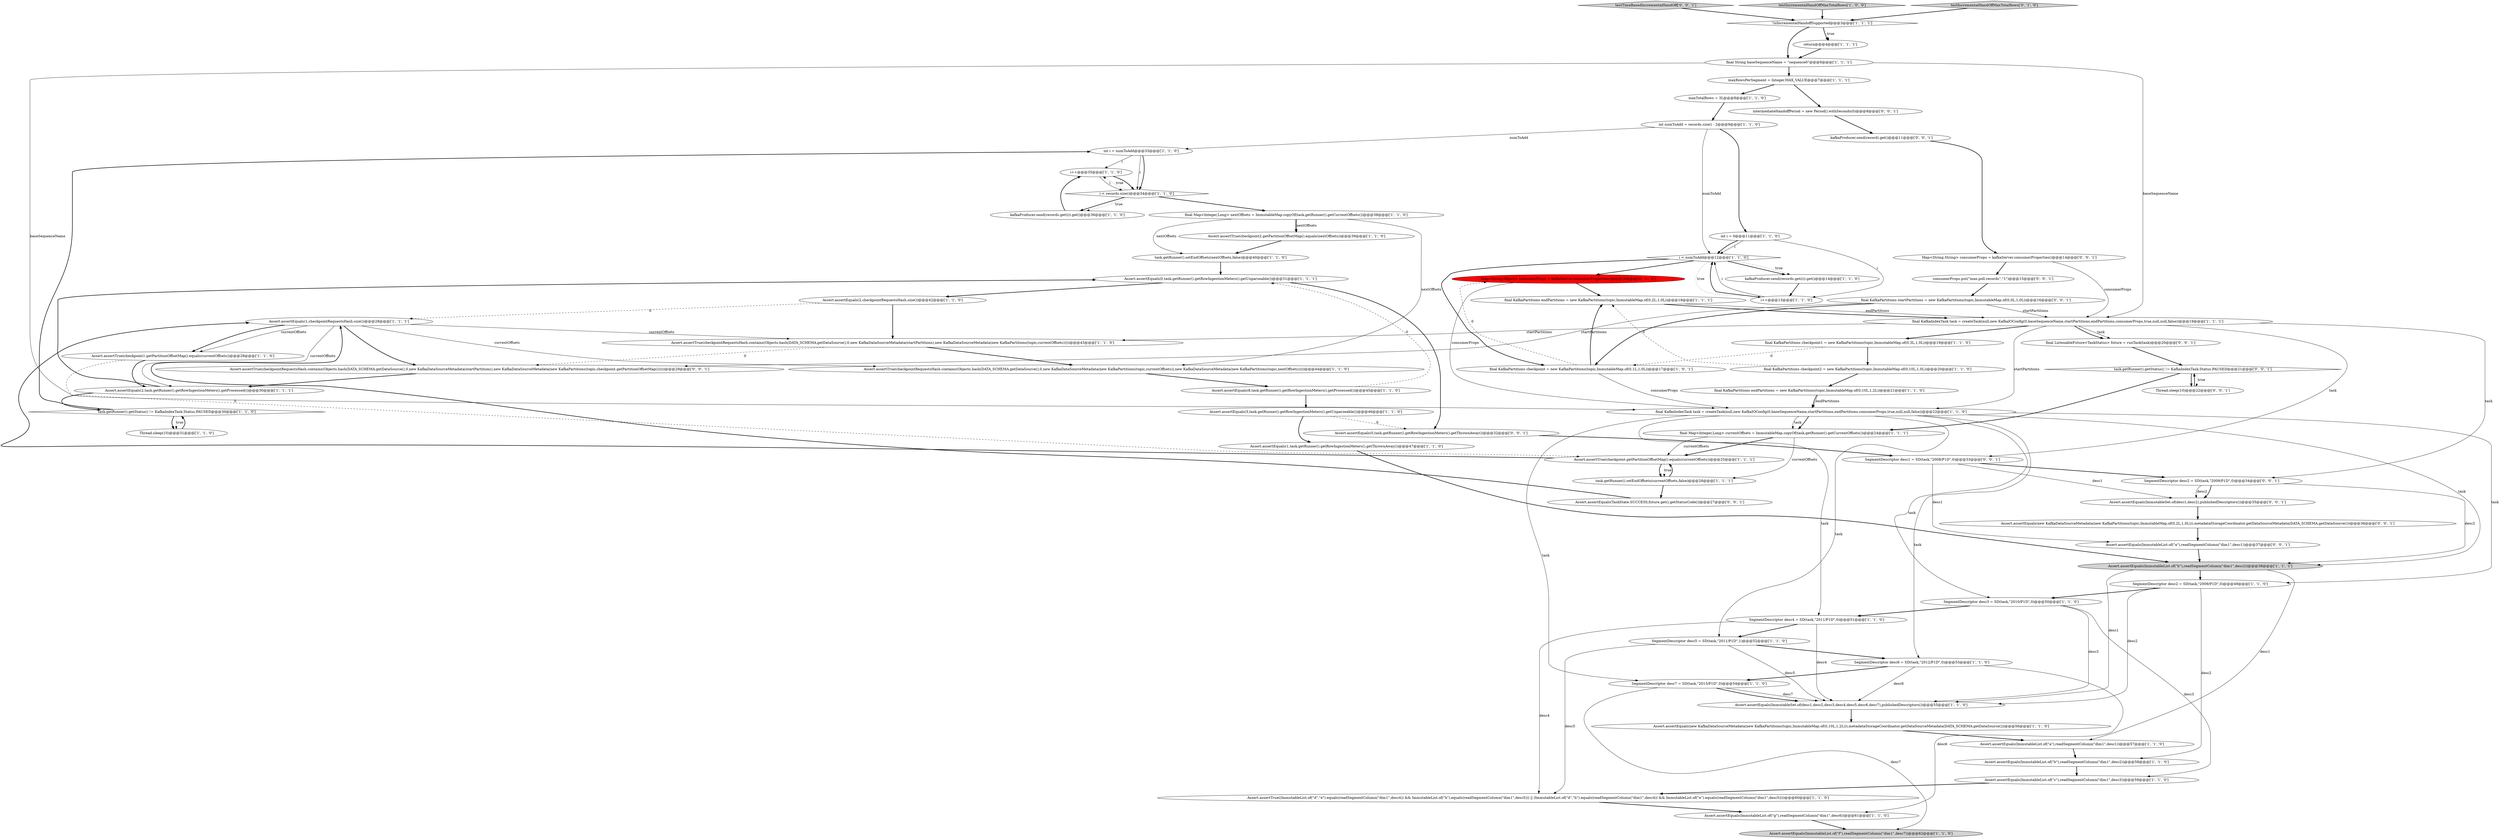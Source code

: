 digraph {
7 [style = filled, label = "maxTotalRows = 3L@@@8@@@['1', '1', '0']", fillcolor = white, shape = ellipse image = "AAA0AAABBB1BBB"];
51 [style = filled, label = "Assert.assertEquals(ImmutableList.of(\"f\"),readSegmentColumn(\"dim1\",desc7))@@@62@@@['1', '1', '0']", fillcolor = lightgray, shape = ellipse image = "AAA0AAABBB1BBB"];
8 [style = filled, label = "final KafkaIndexTask task = createTask(null,new KafkaIOConfig(0,baseSequenceName,startPartitions,endPartitions,consumerProps,true,null,null,false))@@@19@@@['1', '1', '1']", fillcolor = white, shape = ellipse image = "AAA0AAABBB1BBB"];
43 [style = filled, label = "int numToAdd = records.size() - 2@@@9@@@['1', '1', '0']", fillcolor = white, shape = ellipse image = "AAA0AAABBB1BBB"];
38 [style = filled, label = "i++@@@35@@@['1', '1', '0']", fillcolor = white, shape = ellipse image = "AAA0AAABBB1BBB"];
15 [style = filled, label = "task.getRunner().setEndOffsets(nextOffsets,false)@@@40@@@['1', '1', '0']", fillcolor = white, shape = ellipse image = "AAA0AAABBB1BBB"];
16 [style = filled, label = "Assert.assertEquals(0,task.getRunner().getRowIngestionMeters().getUnparseable())@@@31@@@['1', '1', '1']", fillcolor = white, shape = ellipse image = "AAA0AAABBB1BBB"];
40 [style = filled, label = "SegmentDescriptor desc5 = SD(task,\"2011/P1D\",1)@@@52@@@['1', '1', '0']", fillcolor = white, shape = ellipse image = "AAA0AAABBB1BBB"];
23 [style = filled, label = "Assert.assertEquals(ImmutableSet.of(desc1,desc2,desc3,desc4,desc5,desc6,desc7),publishedDescriptors())@@@55@@@['1', '1', '0']", fillcolor = white, shape = ellipse image = "AAA0AAABBB1BBB"];
49 [style = filled, label = "task.getRunner().setEndOffsets(currentOffsets,false)@@@26@@@['1', '1', '1']", fillcolor = white, shape = ellipse image = "AAA0AAABBB1BBB"];
58 [style = filled, label = "final ListenableFuture<TaskStatus> future = runTask(task)@@@20@@@['0', '0', '1']", fillcolor = white, shape = ellipse image = "AAA0AAABBB3BBB"];
35 [style = filled, label = "Assert.assertTrue(checkpointRequestsHash.contains(Objects.hash(DATA_SCHEMA.getDataSource(),0,new KafkaDataSourceMetadata(new KafkaPartitions(topic,currentOffsets)),new KafkaDataSourceMetadata(new KafkaPartitions(topic,nextOffsets)))))@@@44@@@['1', '1', '0']", fillcolor = white, shape = ellipse image = "AAA0AAABBB1BBB"];
39 [style = filled, label = "Assert.assertTrue(checkpointRequestsHash.contains(Objects.hash(DATA_SCHEMA.getDataSource(),0,new KafkaDataSourceMetadata(startPartitions),new KafkaDataSourceMetadata(new KafkaPartitions(topic,currentOffsets)))))@@@43@@@['1', '1', '0']", fillcolor = white, shape = ellipse image = "AAA0AAABBB1BBB"];
17 [style = filled, label = "Assert.assertEquals(3,task.getRunner().getRowIngestionMeters().getUnparseable())@@@46@@@['1', '1', '0']", fillcolor = white, shape = ellipse image = "AAA0AAABBB1BBB"];
5 [style = filled, label = "Assert.assertEquals(2,checkpointRequestsHash.size())@@@42@@@['1', '1', '0']", fillcolor = white, shape = ellipse image = "AAA0AAABBB1BBB"];
46 [style = filled, label = "final KafkaIndexTask task = createTask(null,new KafkaIOConfig(0,baseSequenceName,startPartitions,endPartitions,consumerProps,true,null,null,false))@@@22@@@['1', '1', '0']", fillcolor = white, shape = ellipse image = "AAA0AAABBB1BBB"];
62 [style = filled, label = "Assert.assertEquals(ImmutableSet.of(desc1,desc2),publishedDescriptors())@@@35@@@['0', '0', '1']", fillcolor = white, shape = ellipse image = "AAA0AAABBB3BBB"];
33 [style = filled, label = "SegmentDescriptor desc7 = SD(task,\"2013/P1D\",0)@@@54@@@['1', '1', '0']", fillcolor = white, shape = ellipse image = "AAA0AAABBB1BBB"];
18 [style = filled, label = "Assert.assertTrue((ImmutableList.of(\"d\",\"e\").equals(readSegmentColumn(\"dim1\",desc4)) && ImmutableList.of(\"h\").equals(readSegmentColumn(\"dim1\",desc5))) || (ImmutableList.of(\"d\",\"h\").equals(readSegmentColumn(\"dim1\",desc4)) && ImmutableList.of(\"e\").equals(readSegmentColumn(\"dim1\",desc5))))@@@60@@@['1', '1', '0']", fillcolor = white, shape = ellipse image = "AAA0AAABBB1BBB"];
54 [style = filled, label = "maxRowsPerSegment = Integer.MAX_VALUE@@@7@@@['1', '1', '1']", fillcolor = white, shape = ellipse image = "AAA0AAABBB1BBB"];
52 [style = filled, label = "Assert.assertEquals(ImmutableList.of(\"b\"),readSegmentColumn(\"dim1\",desc2))@@@58@@@['1', '1', '0']", fillcolor = white, shape = ellipse image = "AAA0AAABBB1BBB"];
37 [style = filled, label = "SegmentDescriptor desc4 = SD(task,\"2011/P1D\",0)@@@51@@@['1', '1', '0']", fillcolor = white, shape = ellipse image = "AAA0AAABBB1BBB"];
72 [style = filled, label = "SegmentDescriptor desc1 = SD(task,\"2008/P1D\",0)@@@33@@@['0', '0', '1']", fillcolor = white, shape = ellipse image = "AAA0AAABBB3BBB"];
11 [style = filled, label = "SegmentDescriptor desc6 = SD(task,\"2012/P1D\",0)@@@53@@@['1', '1', '0']", fillcolor = white, shape = ellipse image = "AAA0AAABBB1BBB"];
28 [style = filled, label = "Thread.sleep(10)@@@31@@@['1', '1', '0']", fillcolor = white, shape = ellipse image = "AAA0AAABBB1BBB"];
30 [style = filled, label = "task.getRunner().getStatus() != KafkaIndexTask.Status.PAUSED@@@30@@@['1', '1', '0']", fillcolor = white, shape = diamond image = "AAA0AAABBB1BBB"];
24 [style = filled, label = "Assert.assertEquals(1,checkpointRequestsHash.size())@@@28@@@['1', '1', '1']", fillcolor = white, shape = ellipse image = "AAA0AAABBB1BBB"];
3 [style = filled, label = "Assert.assertEquals(new KafkaDataSourceMetadata(new KafkaPartitions(topic,ImmutableMap.of(0,10L,1,2L))),metadataStorageCoordinator.getDataSourceMetadata(DATA_SCHEMA.getDataSource()))@@@56@@@['1', '1', '0']", fillcolor = white, shape = ellipse image = "AAA0AAABBB1BBB"];
22 [style = filled, label = "int i = numToAdd@@@33@@@['1', '1', '0']", fillcolor = white, shape = ellipse image = "AAA0AAABBB1BBB"];
27 [style = filled, label = "final KafkaPartitions checkpoint1 = new KafkaPartitions(topic,ImmutableMap.of(0,3L,1,0L))@@@19@@@['1', '1', '0']", fillcolor = white, shape = ellipse image = "AAA0AAABBB1BBB"];
66 [style = filled, label = "Assert.assertEquals(TaskState.SUCCESS,future.get().getStatusCode())@@@27@@@['0', '0', '1']", fillcolor = white, shape = ellipse image = "AAA0AAABBB3BBB"];
31 [style = filled, label = "final KafkaPartitions endPartitions = new KafkaPartitions(topic,ImmutableMap.of(0,2L,1,0L))@@@18@@@['1', '1', '1']", fillcolor = white, shape = ellipse image = "AAA0AAABBB1BBB"];
67 [style = filled, label = "final KafkaPartitions startPartitions = new KafkaPartitions(topic,ImmutableMap.of(0,0L,1,0L))@@@16@@@['0', '0', '1']", fillcolor = white, shape = ellipse image = "AAA0AAABBB3BBB"];
13 [style = filled, label = "Assert.assertTrue(checkpoint1.getPartitionOffsetMap().equals(currentOffsets))@@@28@@@['1', '1', '0']", fillcolor = white, shape = ellipse image = "AAA0AAABBB1BBB"];
65 [style = filled, label = "SegmentDescriptor desc2 = SD(task,\"2009/P1D\",0)@@@34@@@['0', '0', '1']", fillcolor = white, shape = ellipse image = "AAA0AAABBB3BBB"];
2 [style = filled, label = "Assert.assertTrue(checkpoint.getPartitionOffsetMap().equals(currentOffsets))@@@25@@@['1', '1', '1']", fillcolor = white, shape = ellipse image = "AAA0AAABBB1BBB"];
53 [style = filled, label = "Assert.assertEquals(ImmutableList.of(\"c\"),readSegmentColumn(\"dim1\",desc3))@@@59@@@['1', '1', '0']", fillcolor = white, shape = ellipse image = "AAA0AAABBB1BBB"];
29 [style = filled, label = "final KafkaPartitions endPartitions = new KafkaPartitions(topic,ImmutableMap.of(0,10L,1,2L))@@@21@@@['1', '1', '0']", fillcolor = white, shape = ellipse image = "AAA0AAABBB1BBB"];
20 [style = filled, label = "final KafkaPartitions checkpoint2 = new KafkaPartitions(topic,ImmutableMap.of(0,10L,1,0L))@@@20@@@['1', '1', '0']", fillcolor = white, shape = ellipse image = "AAA0AAABBB1BBB"];
61 [style = filled, label = "testTimeBasedIncrementalHandOff['0', '0', '1']", fillcolor = lightgray, shape = diamond image = "AAA0AAABBB3BBB"];
56 [style = filled, label = "Map<String,Object> consumerProps = kafkaServer.consumerProperties()@@@16@@@['0', '1', '0']", fillcolor = red, shape = ellipse image = "AAA1AAABBB2BBB"];
4 [style = filled, label = "SegmentDescriptor desc3 = SD(task,\"2010/P1D\",0)@@@50@@@['1', '1', '0']", fillcolor = white, shape = ellipse image = "AAA0AAABBB1BBB"];
45 [style = filled, label = "final String baseSequenceName = \"sequence0\"@@@6@@@['1', '1', '1']", fillcolor = white, shape = ellipse image = "AAA0AAABBB1BBB"];
60 [style = filled, label = "kafkaProducer.send(record).get()@@@11@@@['0', '0', '1']", fillcolor = white, shape = ellipse image = "AAA0AAABBB3BBB"];
68 [style = filled, label = "task.getRunner().getStatus() != KafkaIndexTask.Status.PAUSED@@@21@@@['0', '0', '1']", fillcolor = white, shape = diamond image = "AAA0AAABBB3BBB"];
71 [style = filled, label = "Assert.assertEquals(ImmutableList.of(\"a\"),readSegmentColumn(\"dim1\",desc1))@@@37@@@['0', '0', '1']", fillcolor = white, shape = ellipse image = "AAA0AAABBB3BBB"];
70 [style = filled, label = "Assert.assertEquals(0,task.getRunner().getRowIngestionMeters().getThrownAway())@@@32@@@['0', '0', '1']", fillcolor = white, shape = ellipse image = "AAA0AAABBB3BBB"];
63 [style = filled, label = "Map<String,String> consumerProps = kafkaServer.consumerProperties()@@@14@@@['0', '0', '1']", fillcolor = white, shape = ellipse image = "AAA0AAABBB3BBB"];
14 [style = filled, label = "Assert.assertEquals(2,task.getRunner().getRowIngestionMeters().getProcessed())@@@30@@@['1', '1', '1']", fillcolor = white, shape = ellipse image = "AAA0AAABBB1BBB"];
1 [style = filled, label = "SegmentDescriptor desc2 = SD(task,\"2009/P1D\",0)@@@49@@@['1', '1', '0']", fillcolor = white, shape = ellipse image = "AAA0AAABBB1BBB"];
32 [style = filled, label = "Assert.assertTrue(checkpoint2.getPartitionOffsetMap().equals(nextOffsets))@@@39@@@['1', '1', '0']", fillcolor = white, shape = ellipse image = "AAA0AAABBB1BBB"];
12 [style = filled, label = "return@@@4@@@['1', '1', '1']", fillcolor = white, shape = ellipse image = "AAA0AAABBB1BBB"];
21 [style = filled, label = "final KafkaPartitions checkpoint = new KafkaPartitions(topic,ImmutableMap.of(0,1L,1,0L))@@@17@@@['1', '0', '1']", fillcolor = white, shape = ellipse image = "AAA0AAABBB1BBB"];
57 [style = filled, label = "consumerProps.put(\"max.poll.records\",\"1\")@@@15@@@['0', '0', '1']", fillcolor = white, shape = ellipse image = "AAA0AAABBB3BBB"];
64 [style = filled, label = "Thread.sleep(10)@@@22@@@['0', '0', '1']", fillcolor = white, shape = ellipse image = "AAA0AAABBB3BBB"];
73 [style = filled, label = "Assert.assertEquals(new KafkaDataSourceMetadata(new KafkaPartitions(topic,ImmutableMap.of(0,2L,1,0L))),metadataStorageCoordinator.getDataSourceMetadata(DATA_SCHEMA.getDataSource()))@@@36@@@['0', '0', '1']", fillcolor = white, shape = ellipse image = "AAA0AAABBB3BBB"];
50 [style = filled, label = "Assert.assertEquals(ImmutableList.of(\"b\"),readSegmentColumn(\"dim1\",desc2))@@@38@@@['1', '1', '1']", fillcolor = lightgray, shape = ellipse image = "AAA0AAABBB1BBB"];
48 [style = filled, label = "i < records.size()@@@34@@@['1', '1', '0']", fillcolor = white, shape = diamond image = "AAA0AAABBB1BBB"];
41 [style = filled, label = "i++@@@13@@@['1', '1', '0']", fillcolor = white, shape = ellipse image = "AAA0AAABBB1BBB"];
69 [style = filled, label = "intermediateHandoffPeriod = new Period().withSeconds(0)@@@8@@@['0', '0', '1']", fillcolor = white, shape = ellipse image = "AAA0AAABBB3BBB"];
0 [style = filled, label = "kafkaProducer.send(records.get(i)).get()@@@36@@@['1', '1', '0']", fillcolor = white, shape = ellipse image = "AAA0AAABBB1BBB"];
19 [style = filled, label = "Assert.assertEquals(ImmutableList.of(\"g\"),readSegmentColumn(\"dim1\",desc6))@@@61@@@['1', '1', '0']", fillcolor = white, shape = ellipse image = "AAA0AAABBB1BBB"];
25 [style = filled, label = "testIncrementalHandOffMaxTotalRows['1', '0', '0']", fillcolor = lightgray, shape = diamond image = "AAA0AAABBB1BBB"];
36 [style = filled, label = "Assert.assertEquals(8,task.getRunner().getRowIngestionMeters().getProcessed())@@@45@@@['1', '1', '0']", fillcolor = white, shape = ellipse image = "AAA0AAABBB1BBB"];
26 [style = filled, label = "!isIncrementalHandoffSupported@@@3@@@['1', '1', '1']", fillcolor = white, shape = diamond image = "AAA0AAABBB1BBB"];
44 [style = filled, label = "final Map<Integer,Long> nextOffsets = ImmutableMap.copyOf(task.getRunner().getCurrentOffsets())@@@38@@@['1', '1', '0']", fillcolor = white, shape = ellipse image = "AAA0AAABBB1BBB"];
6 [style = filled, label = "final Map<Integer,Long> currentOffsets = ImmutableMap.copyOf(task.getRunner().getCurrentOffsets())@@@24@@@['1', '1', '1']", fillcolor = white, shape = ellipse image = "AAA0AAABBB1BBB"];
47 [style = filled, label = "i < numToAdd@@@12@@@['1', '1', '0']", fillcolor = white, shape = diamond image = "AAA0AAABBB1BBB"];
10 [style = filled, label = "Assert.assertEquals(1,task.getRunner().getRowIngestionMeters().getThrownAway())@@@47@@@['1', '1', '0']", fillcolor = white, shape = ellipse image = "AAA0AAABBB1BBB"];
55 [style = filled, label = "testIncrementalHandOffMaxTotalRows['0', '1', '0']", fillcolor = lightgray, shape = diamond image = "AAA0AAABBB2BBB"];
9 [style = filled, label = "kafkaProducer.send(records.get(i)).get()@@@14@@@['1', '1', '0']", fillcolor = white, shape = ellipse image = "AAA0AAABBB1BBB"];
42 [style = filled, label = "Assert.assertEquals(ImmutableList.of(\"a\"),readSegmentColumn(\"dim1\",desc1))@@@57@@@['1', '1', '0']", fillcolor = white, shape = ellipse image = "AAA0AAABBB1BBB"];
59 [style = filled, label = "Assert.assertTrue(checkpointRequestsHash.contains(Objects.hash(DATA_SCHEMA.getDataSource(),0,new KafkaDataSourceMetadata(startPartitions),new KafkaDataSourceMetadata(new KafkaPartitions(topic,checkpoint.getPartitionOffsetMap())))))@@@29@@@['0', '0', '1']", fillcolor = white, shape = ellipse image = "AAA0AAABBB3BBB"];
34 [style = filled, label = "int i = 0@@@11@@@['1', '1', '0']", fillcolor = white, shape = ellipse image = "AAA0AAABBB1BBB"];
43->22 [style = solid, label="numToAdd"];
47->9 [style = bold, label=""];
12->45 [style = bold, label=""];
69->60 [style = bold, label=""];
67->8 [style = solid, label="startPartitions"];
68->64 [style = dotted, label="true"];
65->62 [style = bold, label=""];
26->12 [style = dotted, label="true"];
22->48 [style = solid, label="i"];
5->24 [style = dashed, label="0"];
39->59 [style = dashed, label="0"];
62->73 [style = bold, label=""];
1->23 [style = solid, label="desc2"];
11->19 [style = solid, label="desc6"];
37->23 [style = solid, label="desc4"];
26->12 [style = bold, label=""];
40->11 [style = bold, label=""];
21->31 [style = bold, label=""];
30->28 [style = bold, label=""];
57->67 [style = bold, label=""];
46->33 [style = solid, label="task"];
2->49 [style = bold, label=""];
50->42 [style = solid, label="desc1"];
29->46 [style = bold, label=""];
60->63 [style = bold, label=""];
11->33 [style = bold, label=""];
7->43 [style = bold, label=""];
73->71 [style = bold, label=""];
36->17 [style = bold, label=""];
2->24 [style = bold, label=""];
8->27 [style = bold, label=""];
13->14 [style = bold, label=""];
56->46 [style = solid, label="consumerProps"];
10->50 [style = bold, label=""];
14->16 [style = bold, label=""];
43->47 [style = solid, label="numToAdd"];
1->4 [style = bold, label=""];
24->59 [style = bold, label=""];
61->26 [style = bold, label=""];
14->30 [style = bold, label=""];
28->30 [style = bold, label=""];
5->39 [style = bold, label=""];
2->49 [style = dotted, label="true"];
46->6 [style = bold, label=""];
34->47 [style = bold, label=""];
18->19 [style = bold, label=""];
55->26 [style = bold, label=""];
65->62 [style = solid, label="desc2"];
23->3 [style = bold, label=""];
48->44 [style = bold, label=""];
21->46 [style = solid, label="consumerProps"];
40->23 [style = solid, label="desc5"];
4->23 [style = solid, label="desc3"];
0->38 [style = bold, label=""];
6->2 [style = bold, label=""];
33->23 [style = bold, label=""];
47->41 [style = dotted, label="true"];
65->50 [style = solid, label="desc2"];
66->24 [style = bold, label=""];
31->8 [style = solid, label="endPartitions"];
40->18 [style = solid, label="desc5"];
39->35 [style = bold, label=""];
44->32 [style = bold, label=""];
8->72 [style = solid, label="task"];
13->2 [style = dashed, label="0"];
25->26 [style = bold, label=""];
6->49 [style = solid, label="currentOffsets"];
24->35 [style = solid, label="currentOffsets"];
21->56 [style = dashed, label="0"];
68->6 [style = bold, label=""];
30->28 [style = dotted, label="true"];
43->34 [style = bold, label=""];
27->20 [style = bold, label=""];
22->38 [style = solid, label="i"];
8->65 [style = solid, label="task"];
24->13 [style = bold, label=""];
44->15 [style = solid, label="nextOffsets"];
17->70 [style = dashed, label="0"];
46->11 [style = solid, label="task"];
17->10 [style = bold, label=""];
54->7 [style = bold, label=""];
47->56 [style = bold, label=""];
56->31 [style = bold, label=""];
44->35 [style = solid, label="nextOffsets"];
22->48 [style = bold, label=""];
42->52 [style = bold, label=""];
29->46 [style = solid, label="endPartitions"];
37->18 [style = solid, label="desc4"];
20->31 [style = dashed, label="0"];
63->57 [style = bold, label=""];
24->39 [style = solid, label="currentOffsets"];
11->23 [style = solid, label="desc6"];
38->48 [style = bold, label=""];
3->42 [style = bold, label=""];
63->8 [style = solid, label="consumerProps"];
67->59 [style = solid, label="startPartitions"];
46->6 [style = solid, label="task"];
38->48 [style = solid, label="i"];
46->1 [style = solid, label="task"];
47->9 [style = dotted, label="true"];
72->65 [style = bold, label=""];
8->58 [style = solid, label="task"];
1->52 [style = solid, label="desc2"];
46->37 [style = solid, label="task"];
16->5 [style = bold, label=""];
49->2 [style = bold, label=""];
41->47 [style = bold, label=""];
47->21 [style = bold, label=""];
70->72 [style = bold, label=""];
19->51 [style = bold, label=""];
46->40 [style = solid, label="task"];
31->8 [style = bold, label=""];
48->38 [style = dotted, label="true"];
59->14 [style = bold, label=""];
46->4 [style = solid, label="task"];
33->23 [style = solid, label="desc7"];
68->64 [style = bold, label=""];
58->68 [style = bold, label=""];
30->22 [style = bold, label=""];
52->53 [style = bold, label=""];
20->29 [style = bold, label=""];
8->58 [style = bold, label=""];
27->21 [style = dashed, label="0"];
53->18 [style = bold, label=""];
36->16 [style = dashed, label="0"];
54->69 [style = bold, label=""];
15->16 [style = bold, label=""];
67->21 [style = bold, label=""];
34->41 [style = solid, label="i"];
48->0 [style = bold, label=""];
72->62 [style = solid, label="desc1"];
45->54 [style = bold, label=""];
9->41 [style = bold, label=""];
16->70 [style = bold, label=""];
44->32 [style = solid, label="nextOffsets"];
45->46 [style = solid, label="baseSequenceName"];
49->66 [style = bold, label=""];
45->8 [style = solid, label="baseSequenceName"];
4->37 [style = bold, label=""];
50->23 [style = solid, label="desc1"];
71->50 [style = bold, label=""];
4->53 [style = solid, label="desc3"];
72->71 [style = solid, label="desc1"];
50->1 [style = bold, label=""];
24->13 [style = solid, label="currentOffsets"];
64->68 [style = bold, label=""];
32->15 [style = bold, label=""];
8->46 [style = solid, label="startPartitions"];
26->45 [style = bold, label=""];
8->39 [style = solid, label="startPartitions"];
35->36 [style = bold, label=""];
41->47 [style = solid, label="i"];
24->14 [style = solid, label="currentOffsets"];
33->51 [style = solid, label="desc7"];
6->2 [style = solid, label="currentOffsets"];
37->40 [style = bold, label=""];
46->50 [style = solid, label="task"];
34->47 [style = solid, label="i"];
48->0 [style = dotted, label="true"];
}
